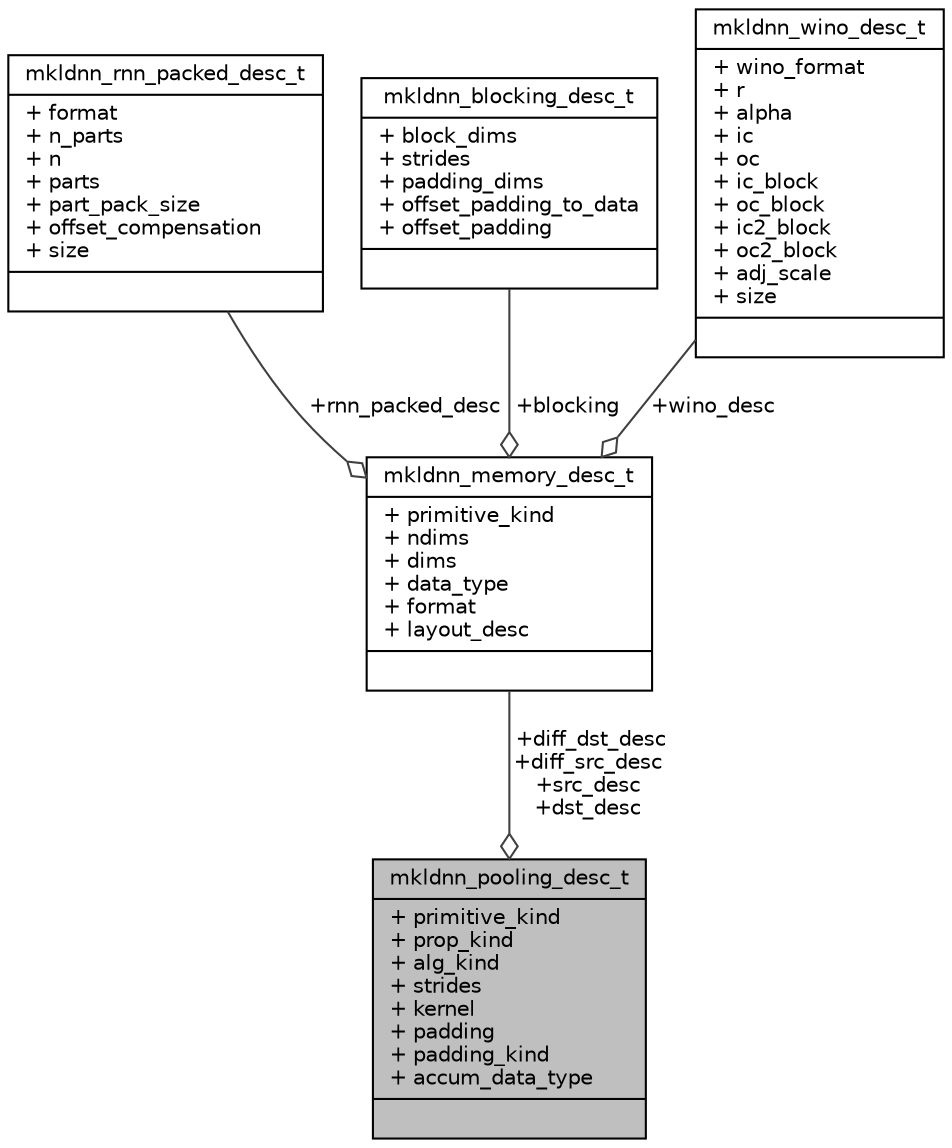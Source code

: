 digraph "mkldnn_pooling_desc_t"
{
  edge [fontname="Helvetica",fontsize="10",labelfontname="Helvetica",labelfontsize="10"];
  node [fontname="Helvetica",fontsize="10",shape=record];
  Node1 [label="{mkldnn_pooling_desc_t\n|+ primitive_kind\l+ prop_kind\l+ alg_kind\l+ strides\l+ kernel\l+ padding\l+ padding_kind\l+ accum_data_type\l|}",height=0.2,width=0.4,color="black", fillcolor="grey75", style="filled", fontcolor="black"];
  Node2 -> Node1 [color="grey25",fontsize="10",style="solid",label=" +diff_dst_desc\n+diff_src_desc\n+src_desc\n+dst_desc" ,arrowhead="odiamond",fontname="Helvetica"];
  Node2 [label="{mkldnn_memory_desc_t\n|+ primitive_kind\l+ ndims\l+ dims\l+ data_type\l+ format\l+ layout_desc\l|}",height=0.2,width=0.4,color="black", fillcolor="white", style="filled",URL="$structmkldnn__memory__desc__t.html"];
  Node3 -> Node2 [color="grey25",fontsize="10",style="solid",label=" +rnn_packed_desc" ,arrowhead="odiamond",fontname="Helvetica"];
  Node3 [label="{mkldnn_rnn_packed_desc_t\n|+ format\l+ n_parts\l+ n\l+ parts\l+ part_pack_size\l+ offset_compensation\l+ size\l|}",height=0.2,width=0.4,color="black", fillcolor="white", style="filled",URL="$structmkldnn__rnn__packed__desc__t.html"];
  Node4 -> Node2 [color="grey25",fontsize="10",style="solid",label=" +blocking" ,arrowhead="odiamond",fontname="Helvetica"];
  Node4 [label="{mkldnn_blocking_desc_t\n|+ block_dims\l+ strides\l+ padding_dims\l+ offset_padding_to_data\l+ offset_padding\l|}",height=0.2,width=0.4,color="black", fillcolor="white", style="filled",URL="$structmkldnn__blocking__desc__t.html"];
  Node5 -> Node2 [color="grey25",fontsize="10",style="solid",label=" +wino_desc" ,arrowhead="odiamond",fontname="Helvetica"];
  Node5 [label="{mkldnn_wino_desc_t\n|+ wino_format\l+ r\l+ alpha\l+ ic\l+ oc\l+ ic_block\l+ oc_block\l+ ic2_block\l+ oc2_block\l+ adj_scale\l+ size\l|}",height=0.2,width=0.4,color="black", fillcolor="white", style="filled",URL="$structmkldnn__wino__desc__t.html"];
}
